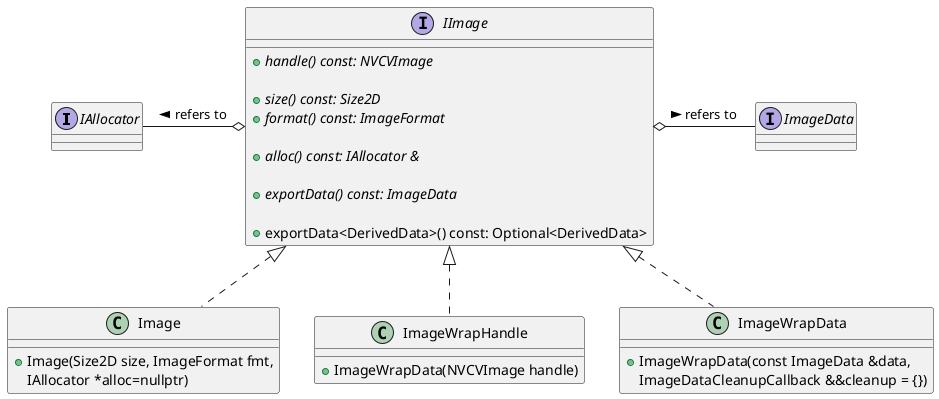 ' Copyright (c) 2022-2023 NVIDIA CORPORATION & AFFILIATES. All rights reserved.
'
' SPDX-FileCopyrightText: NVIDIA CORPORATION & AFFILIATES
' SPDX-License-Identifier: Apache-2.0
'
' NVIDIA CORPORATION, its affiliates and licensors retain all intellectual
' property and proprietary rights in and to this material, related
' documentation and any modifications thereto. Any use, reproduction,
' disclosure or distribution of this material and related documentation
' without an express license agreement from NVIDIA CORPORATION or
' its affiliates is strictly prohibited.

@startuml

interface IAllocator

interface ImageData

interface IImage
{
    + {abstract} handle() const: NVCVImage

    + {abstract} size() const: Size2D
    + {abstract} format() const: ImageFormat

    + {abstract} alloc() const: IAllocator &

    + {abstract} exportData() const: ImageData

    + exportData<DerivedData>() const: Optional<DerivedData>
}

IAllocator -right-o IImage: refers to <
ImageData -left-o IImage: refers to <

class Image implements IImage
{
    + Image(Size2D size, ImageFormat fmt,
            IAllocator *alloc=nullptr)
}

class ImageWrapHandle implements IImage
{
    + ImageWrapData(NVCVImage handle)
}

class ImageWrapData implements IImage
{
    + ImageWrapData(const ImageData &data,
                    ImageDataCleanupCallback &&cleanup = {})
}

@enduml
